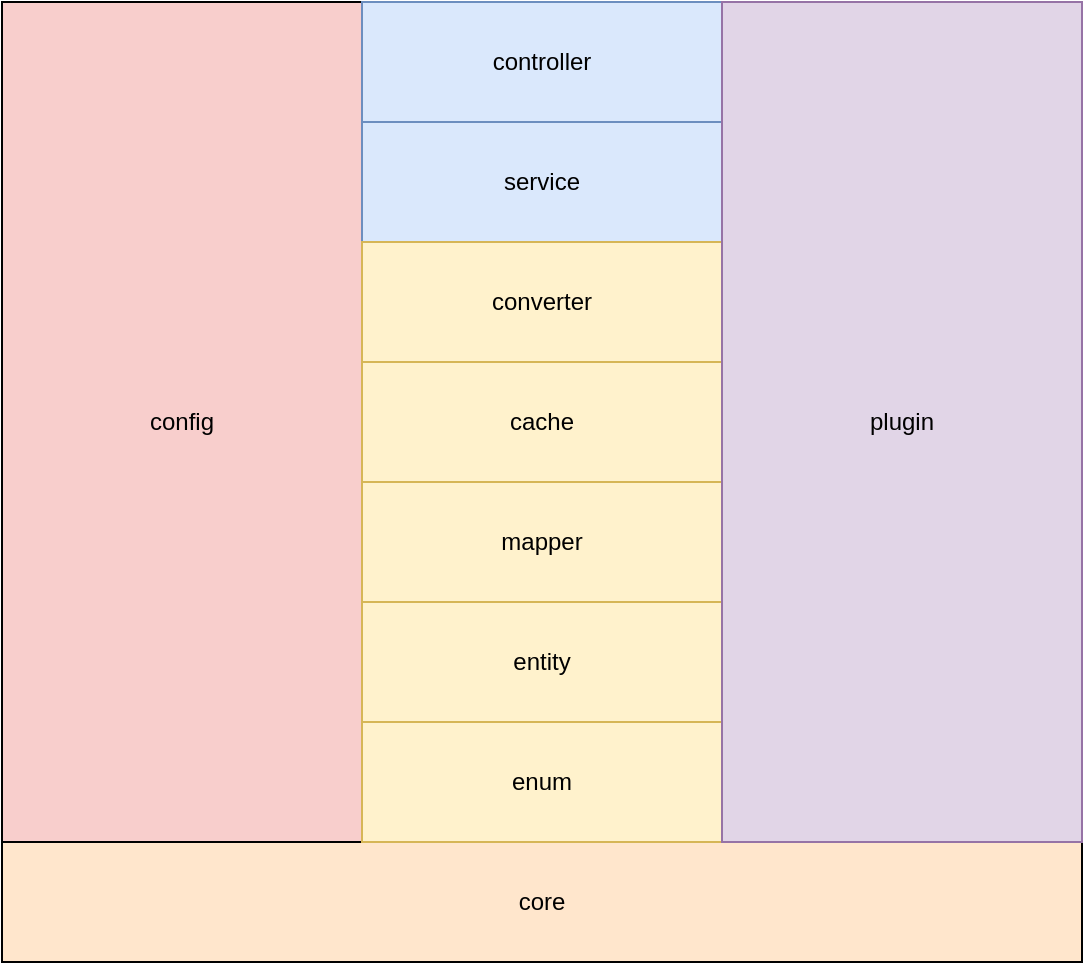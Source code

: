 <mxfile>
    <diagram id="JWI3mTaXbDVpzX2tzBYQ" name="Page-1">
        <mxGraphModel dx="1041" dy="617" grid="0" gridSize="10" guides="1" tooltips="1" connect="1" arrows="1" fold="1" page="1" pageScale="1" pageWidth="1920" pageHeight="1200" math="0" shadow="0">
            <root>
                <mxCell id="0"/>
                <mxCell id="1" parent="0"/>
                <mxCell id="2" value="core" style="rounded=0;whiteSpace=wrap;html=1;fillColor=#ffe6cc;" parent="1" vertex="1">
                    <mxGeometry x="740" y="642" width="540" height="60" as="geometry"/>
                </mxCell>
                <mxCell id="3" value="config" style="rounded=0;whiteSpace=wrap;html=1;fillColor=#f8cecc;" parent="1" vertex="1">
                    <mxGeometry x="740" y="222" width="180" height="420" as="geometry"/>
                </mxCell>
                <mxCell id="5" value="enum" style="rounded=0;whiteSpace=wrap;html=1;fillColor=#fff2cc;strokeColor=#d6b656;" parent="1" vertex="1">
                    <mxGeometry x="920" y="582" width="180" height="60" as="geometry"/>
                </mxCell>
                <mxCell id="6" value="entity" style="rounded=0;whiteSpace=wrap;html=1;fillColor=#fff2cc;strokeColor=#d6b656;" parent="1" vertex="1">
                    <mxGeometry x="920" y="522" width="180" height="60" as="geometry"/>
                </mxCell>
                <mxCell id="7" value="mapper" style="rounded=0;whiteSpace=wrap;html=1;fillColor=#fff2cc;strokeColor=#d6b656;" parent="1" vertex="1">
                    <mxGeometry x="920" y="462" width="180" height="60" as="geometry"/>
                </mxCell>
                <mxCell id="8" value="cache" style="rounded=0;whiteSpace=wrap;html=1;fillColor=#fff2cc;strokeColor=#d6b656;" parent="1" vertex="1">
                    <mxGeometry x="920" y="402" width="180" height="60" as="geometry"/>
                </mxCell>
                <mxCell id="10" value="service" style="rounded=0;whiteSpace=wrap;html=1;fillColor=#dae8fc;strokeColor=#6c8ebf;" parent="1" vertex="1">
                    <mxGeometry x="920" y="282" width="180" height="60" as="geometry"/>
                </mxCell>
                <mxCell id="11" value="controller" style="rounded=0;whiteSpace=wrap;html=1;fillColor=#dae8fc;strokeColor=#6c8ebf;" parent="1" vertex="1">
                    <mxGeometry x="920" y="222" width="180" height="60" as="geometry"/>
                </mxCell>
                <mxCell id="12" value="converter" style="rounded=0;whiteSpace=wrap;html=1;fillColor=#fff2cc;strokeColor=#d6b656;" parent="1" vertex="1">
                    <mxGeometry x="920" y="342" width="180" height="60" as="geometry"/>
                </mxCell>
                <mxCell id="13" value="plugin" style="rounded=0;whiteSpace=wrap;html=1;fillColor=#e1d5e7;strokeColor=#9673a6;" vertex="1" parent="1">
                    <mxGeometry x="1100" y="222" width="180" height="420" as="geometry"/>
                </mxCell>
            </root>
        </mxGraphModel>
    </diagram>
</mxfile>